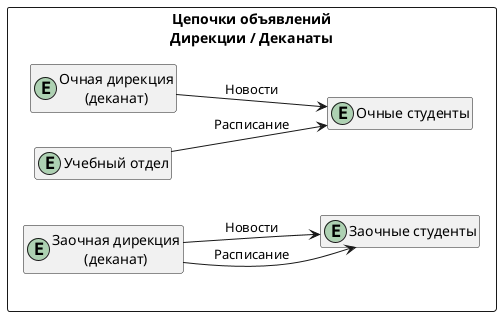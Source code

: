 ﻿@startuml
'https://plantuml.com/use-case-diagram

left to right direction

hide members

rectangle "Цепочки объявлений\nДирекции / Деканаты" {
    entity "Очные студенты" as fullTimeStudents

    entity "Очная дирекция\n(деканат)" as fullTimeDirection
    fullTimeDirection --> fullTimeStudents : Новости

    entity "Учебный отдел" as academicDepartment
    academicDepartment --> fullTimeStudents : Расписание



    entity "Заочные студенты" as partTimeStudents
    entity "Заочная дирекция\n(деканат)" as partTimeDirection
    partTimeDirection --> partTimeStudents : Расписание
    partTimeDirection --> partTimeStudents : Новости
}

@enduml

